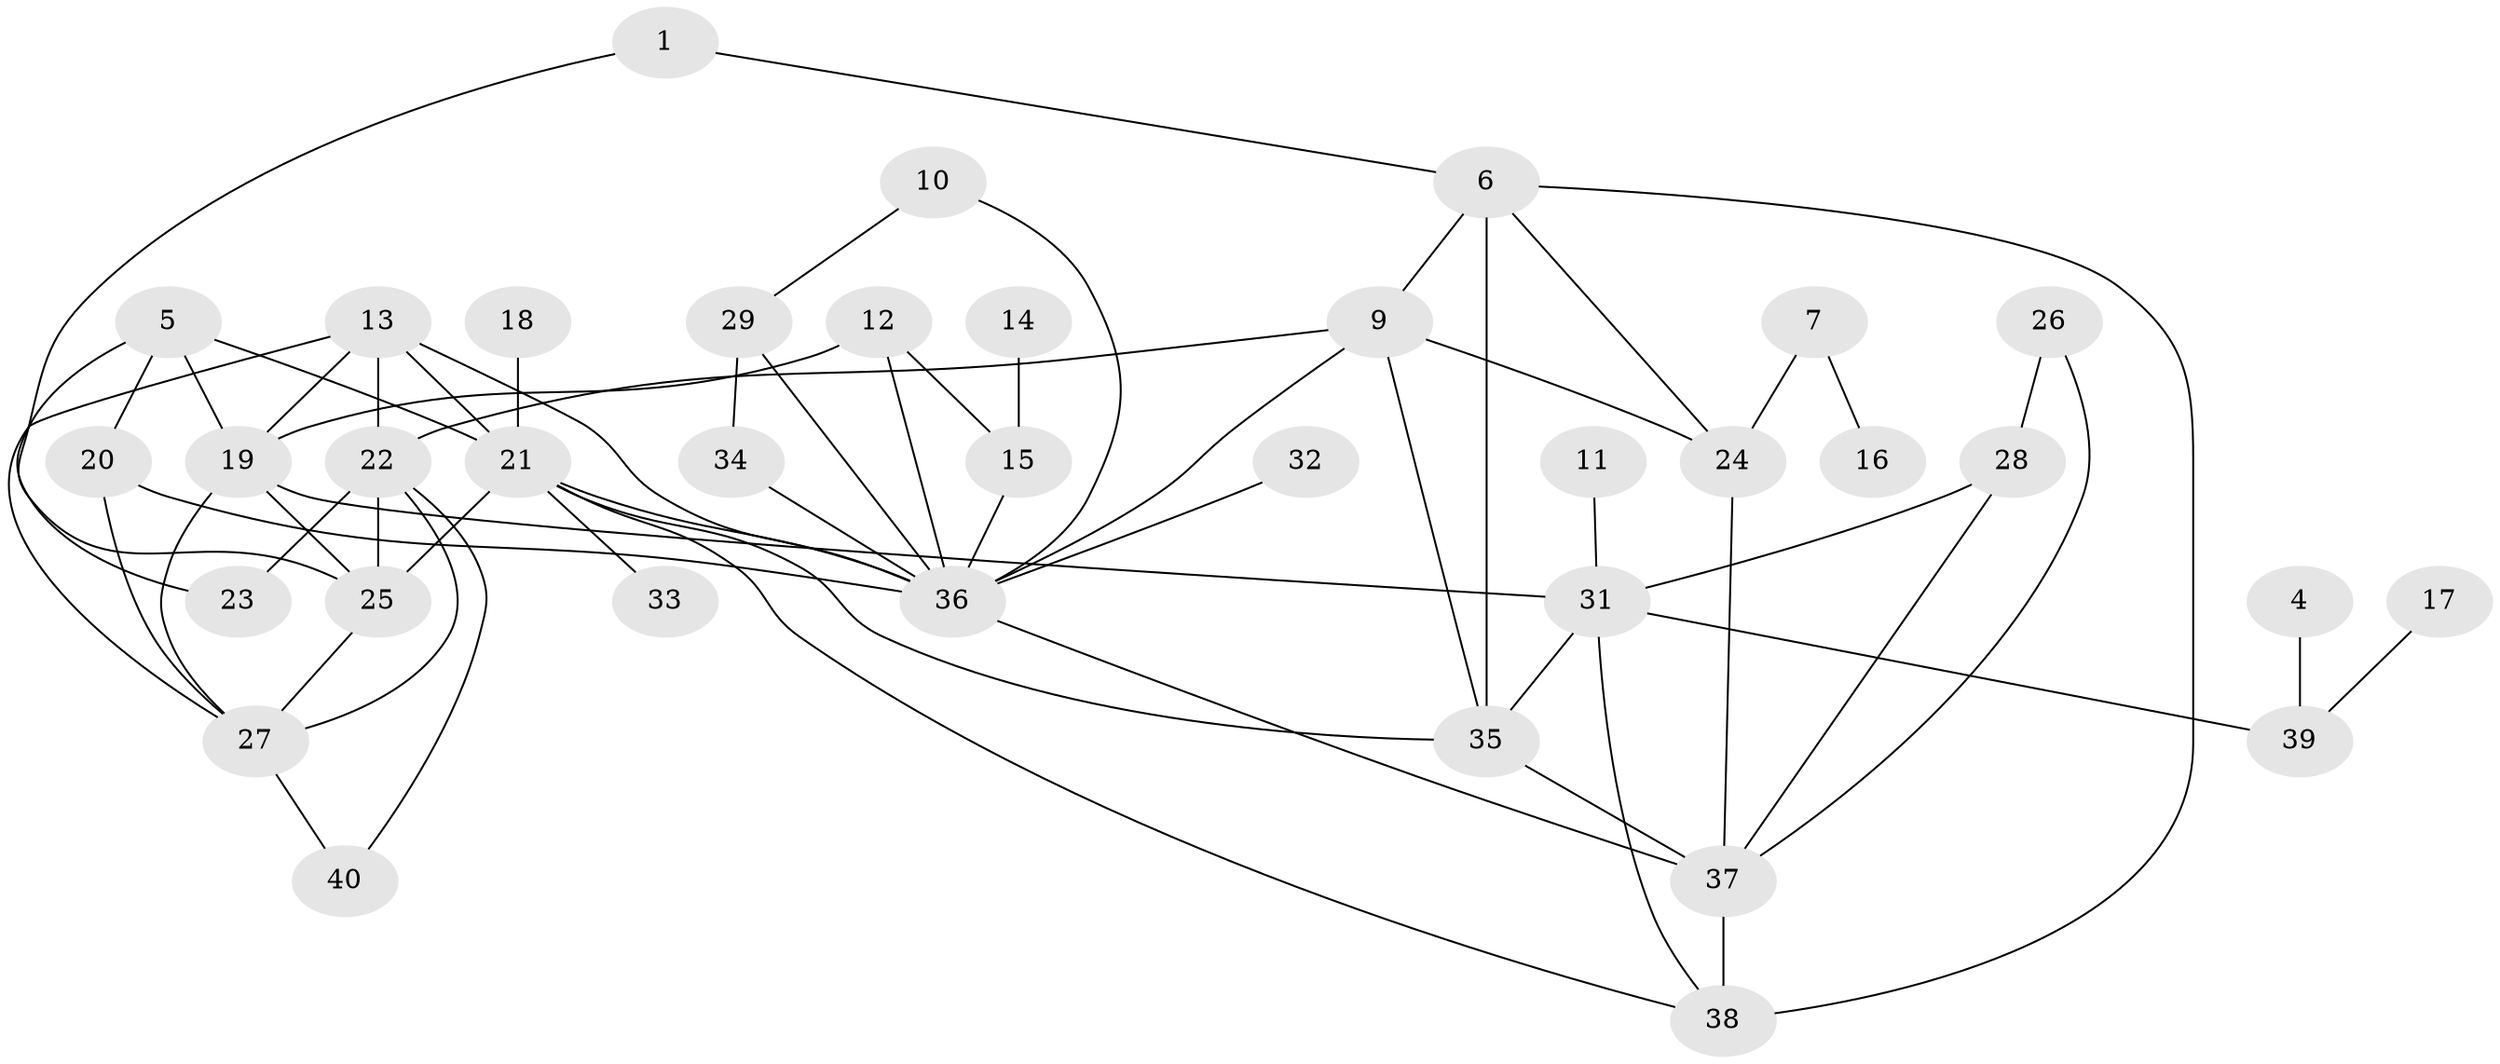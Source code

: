 // original degree distribution, {1: 0.1728395061728395, 2: 0.24691358024691357, 3: 0.25925925925925924, 0: 0.06172839506172839, 4: 0.12345679012345678, 5: 0.08641975308641975, 6: 0.037037037037037035, 8: 0.012345679012345678}
// Generated by graph-tools (version 1.1) at 2025/49/03/09/25 03:49:10]
// undirected, 36 vertices, 63 edges
graph export_dot {
graph [start="1"]
  node [color=gray90,style=filled];
  1;
  4;
  5;
  6;
  7;
  9;
  10;
  11;
  12;
  13;
  14;
  15;
  16;
  17;
  18;
  19;
  20;
  21;
  22;
  23;
  24;
  25;
  26;
  27;
  28;
  29;
  31;
  32;
  33;
  34;
  35;
  36;
  37;
  38;
  39;
  40;
  1 -- 6 [weight=1.0];
  1 -- 25 [weight=1.0];
  4 -- 39 [weight=1.0];
  5 -- 19 [weight=1.0];
  5 -- 20 [weight=1.0];
  5 -- 21 [weight=1.0];
  5 -- 23 [weight=1.0];
  6 -- 9 [weight=1.0];
  6 -- 24 [weight=1.0];
  6 -- 35 [weight=1.0];
  6 -- 38 [weight=1.0];
  7 -- 16 [weight=1.0];
  7 -- 24 [weight=1.0];
  9 -- 22 [weight=1.0];
  9 -- 24 [weight=1.0];
  9 -- 35 [weight=1.0];
  9 -- 36 [weight=1.0];
  10 -- 29 [weight=1.0];
  10 -- 36 [weight=1.0];
  11 -- 31 [weight=1.0];
  12 -- 15 [weight=1.0];
  12 -- 19 [weight=1.0];
  12 -- 36 [weight=1.0];
  13 -- 19 [weight=1.0];
  13 -- 21 [weight=1.0];
  13 -- 22 [weight=1.0];
  13 -- 27 [weight=1.0];
  13 -- 36 [weight=1.0];
  14 -- 15 [weight=1.0];
  15 -- 36 [weight=1.0];
  17 -- 39 [weight=1.0];
  18 -- 21 [weight=1.0];
  19 -- 25 [weight=1.0];
  19 -- 27 [weight=1.0];
  19 -- 31 [weight=1.0];
  20 -- 27 [weight=1.0];
  20 -- 36 [weight=1.0];
  21 -- 25 [weight=1.0];
  21 -- 33 [weight=1.0];
  21 -- 35 [weight=1.0];
  21 -- 36 [weight=1.0];
  21 -- 38 [weight=1.0];
  22 -- 23 [weight=1.0];
  22 -- 25 [weight=1.0];
  22 -- 27 [weight=1.0];
  22 -- 40 [weight=1.0];
  24 -- 37 [weight=1.0];
  25 -- 27 [weight=1.0];
  26 -- 28 [weight=1.0];
  26 -- 37 [weight=1.0];
  27 -- 40 [weight=1.0];
  28 -- 31 [weight=1.0];
  28 -- 37 [weight=1.0];
  29 -- 34 [weight=1.0];
  29 -- 36 [weight=2.0];
  31 -- 35 [weight=1.0];
  31 -- 38 [weight=1.0];
  31 -- 39 [weight=1.0];
  32 -- 36 [weight=1.0];
  34 -- 36 [weight=1.0];
  35 -- 37 [weight=1.0];
  36 -- 37 [weight=1.0];
  37 -- 38 [weight=2.0];
}
